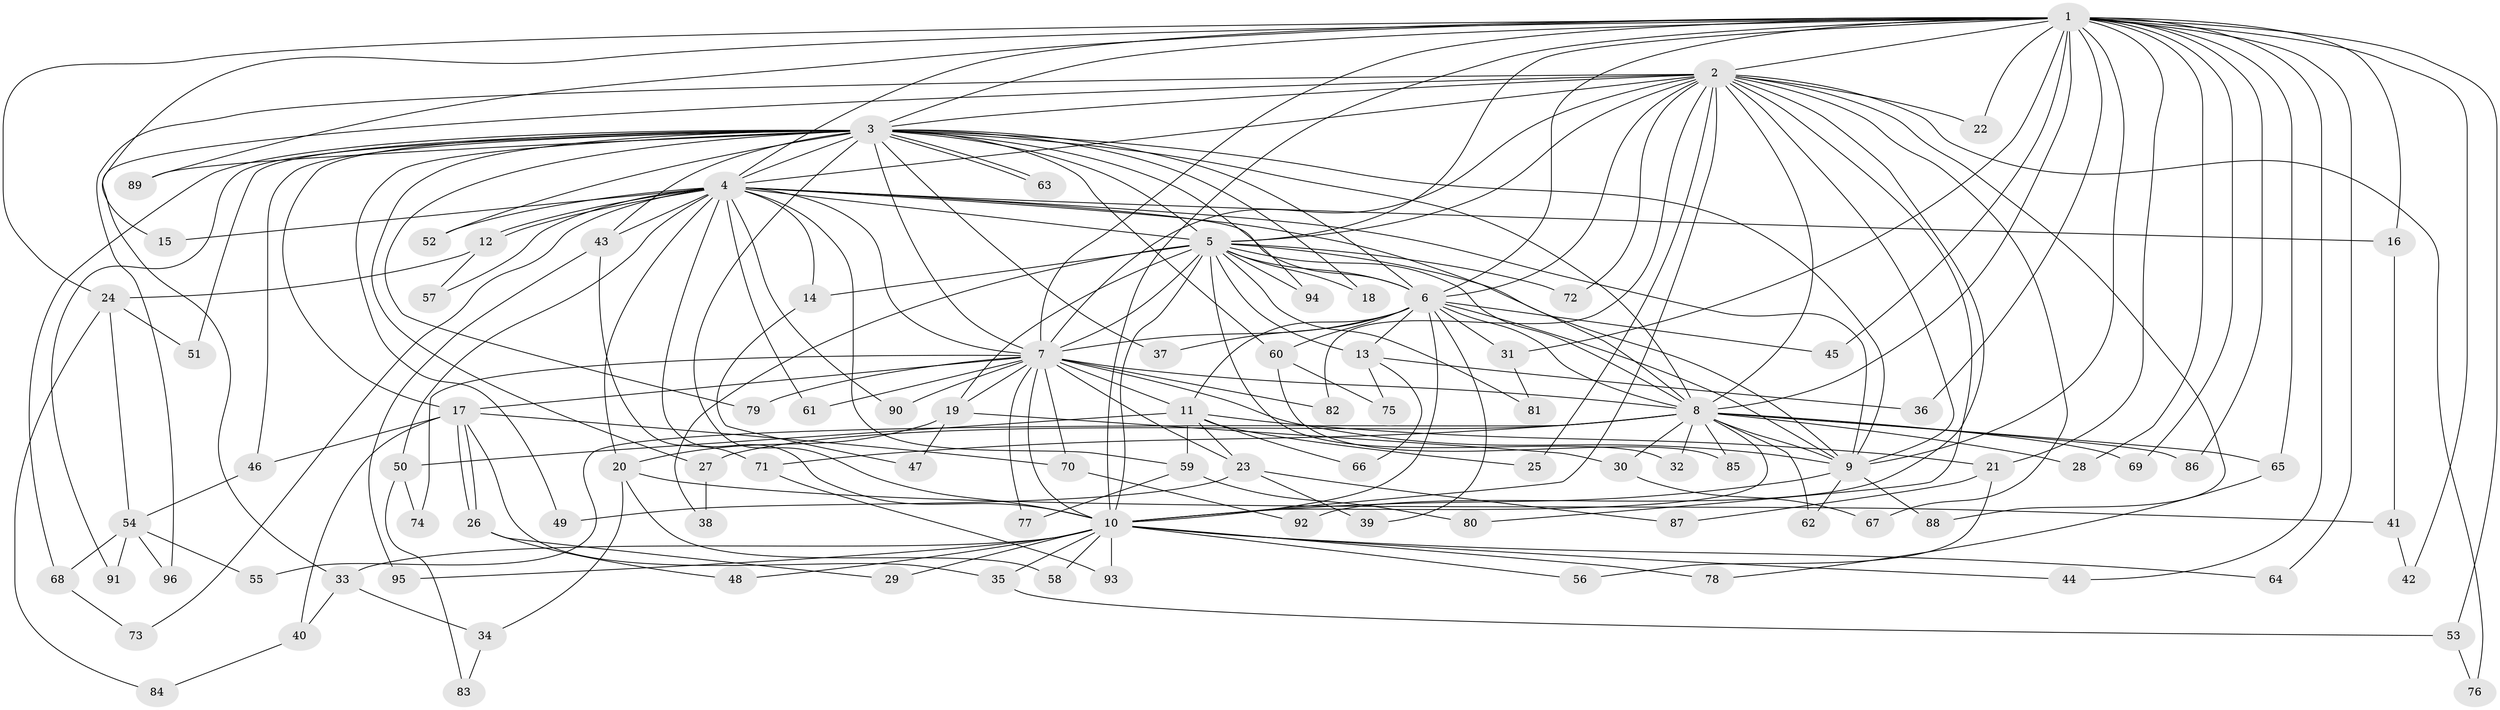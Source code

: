 // coarse degree distribution, {23: 0.012987012987012988, 19: 0.012987012987012988, 29: 0.012987012987012988, 20: 0.012987012987012988, 15: 0.012987012987012988, 26: 0.012987012987012988, 9: 0.012987012987012988, 17: 0.012987012987012988, 10: 0.012987012987012988, 3: 0.14285714285714285, 5: 0.05194805194805195, 2: 0.5844155844155844, 4: 0.05194805194805195, 8: 0.012987012987012988, 6: 0.025974025974025976, 1: 0.012987012987012988}
// Generated by graph-tools (version 1.1) at 2025/51/02/27/25 19:51:44]
// undirected, 96 vertices, 217 edges
graph export_dot {
graph [start="1"]
  node [color=gray90,style=filled];
  1;
  2;
  3;
  4;
  5;
  6;
  7;
  8;
  9;
  10;
  11;
  12;
  13;
  14;
  15;
  16;
  17;
  18;
  19;
  20;
  21;
  22;
  23;
  24;
  25;
  26;
  27;
  28;
  29;
  30;
  31;
  32;
  33;
  34;
  35;
  36;
  37;
  38;
  39;
  40;
  41;
  42;
  43;
  44;
  45;
  46;
  47;
  48;
  49;
  50;
  51;
  52;
  53;
  54;
  55;
  56;
  57;
  58;
  59;
  60;
  61;
  62;
  63;
  64;
  65;
  66;
  67;
  68;
  69;
  70;
  71;
  72;
  73;
  74;
  75;
  76;
  77;
  78;
  79;
  80;
  81;
  82;
  83;
  84;
  85;
  86;
  87;
  88;
  89;
  90;
  91;
  92;
  93;
  94;
  95;
  96;
  1 -- 2;
  1 -- 3;
  1 -- 4;
  1 -- 5;
  1 -- 6;
  1 -- 7;
  1 -- 8;
  1 -- 9;
  1 -- 10;
  1 -- 15;
  1 -- 16;
  1 -- 21;
  1 -- 22;
  1 -- 24;
  1 -- 28;
  1 -- 31;
  1 -- 36;
  1 -- 42;
  1 -- 44;
  1 -- 45;
  1 -- 53;
  1 -- 64;
  1 -- 65;
  1 -- 69;
  1 -- 86;
  1 -- 89;
  2 -- 3;
  2 -- 4;
  2 -- 5;
  2 -- 6;
  2 -- 7;
  2 -- 8;
  2 -- 9;
  2 -- 10;
  2 -- 22;
  2 -- 25;
  2 -- 33;
  2 -- 67;
  2 -- 72;
  2 -- 76;
  2 -- 80;
  2 -- 82;
  2 -- 88;
  2 -- 92;
  2 -- 96;
  3 -- 4;
  3 -- 5;
  3 -- 6;
  3 -- 7;
  3 -- 8;
  3 -- 9;
  3 -- 10;
  3 -- 17;
  3 -- 18;
  3 -- 27;
  3 -- 37;
  3 -- 43;
  3 -- 46;
  3 -- 49;
  3 -- 51;
  3 -- 52;
  3 -- 60;
  3 -- 63;
  3 -- 63;
  3 -- 68;
  3 -- 79;
  3 -- 89;
  3 -- 91;
  3 -- 94;
  4 -- 5;
  4 -- 6;
  4 -- 7;
  4 -- 8;
  4 -- 9;
  4 -- 10;
  4 -- 12;
  4 -- 12;
  4 -- 14;
  4 -- 15;
  4 -- 16;
  4 -- 20;
  4 -- 43;
  4 -- 50;
  4 -- 52;
  4 -- 57;
  4 -- 59;
  4 -- 61;
  4 -- 73;
  4 -- 90;
  5 -- 6;
  5 -- 7;
  5 -- 8;
  5 -- 9;
  5 -- 10;
  5 -- 13;
  5 -- 14;
  5 -- 18;
  5 -- 19;
  5 -- 32;
  5 -- 38;
  5 -- 72;
  5 -- 81;
  5 -- 94;
  6 -- 7;
  6 -- 8;
  6 -- 9;
  6 -- 10;
  6 -- 11;
  6 -- 13;
  6 -- 31;
  6 -- 37;
  6 -- 39;
  6 -- 45;
  6 -- 60;
  7 -- 8;
  7 -- 9;
  7 -- 10;
  7 -- 11;
  7 -- 17;
  7 -- 19;
  7 -- 23;
  7 -- 61;
  7 -- 70;
  7 -- 74;
  7 -- 77;
  7 -- 79;
  7 -- 82;
  7 -- 90;
  8 -- 9;
  8 -- 10;
  8 -- 27;
  8 -- 28;
  8 -- 30;
  8 -- 32;
  8 -- 55;
  8 -- 62;
  8 -- 65;
  8 -- 69;
  8 -- 71;
  8 -- 85;
  8 -- 86;
  9 -- 10;
  9 -- 62;
  9 -- 88;
  10 -- 29;
  10 -- 33;
  10 -- 35;
  10 -- 44;
  10 -- 48;
  10 -- 56;
  10 -- 58;
  10 -- 64;
  10 -- 78;
  10 -- 93;
  10 -- 95;
  11 -- 21;
  11 -- 23;
  11 -- 25;
  11 -- 50;
  11 -- 59;
  11 -- 66;
  12 -- 24;
  12 -- 57;
  13 -- 36;
  13 -- 66;
  13 -- 75;
  14 -- 47;
  16 -- 41;
  17 -- 26;
  17 -- 26;
  17 -- 35;
  17 -- 40;
  17 -- 46;
  17 -- 70;
  19 -- 20;
  19 -- 30;
  19 -- 47;
  20 -- 34;
  20 -- 41;
  20 -- 58;
  21 -- 56;
  21 -- 87;
  23 -- 39;
  23 -- 49;
  23 -- 87;
  24 -- 51;
  24 -- 54;
  24 -- 84;
  26 -- 29;
  26 -- 48;
  27 -- 38;
  30 -- 67;
  31 -- 81;
  33 -- 34;
  33 -- 40;
  34 -- 83;
  35 -- 53;
  40 -- 84;
  41 -- 42;
  43 -- 71;
  43 -- 95;
  46 -- 54;
  50 -- 74;
  50 -- 83;
  53 -- 76;
  54 -- 55;
  54 -- 68;
  54 -- 91;
  54 -- 96;
  59 -- 77;
  59 -- 80;
  60 -- 75;
  60 -- 85;
  65 -- 78;
  68 -- 73;
  70 -- 92;
  71 -- 93;
}
